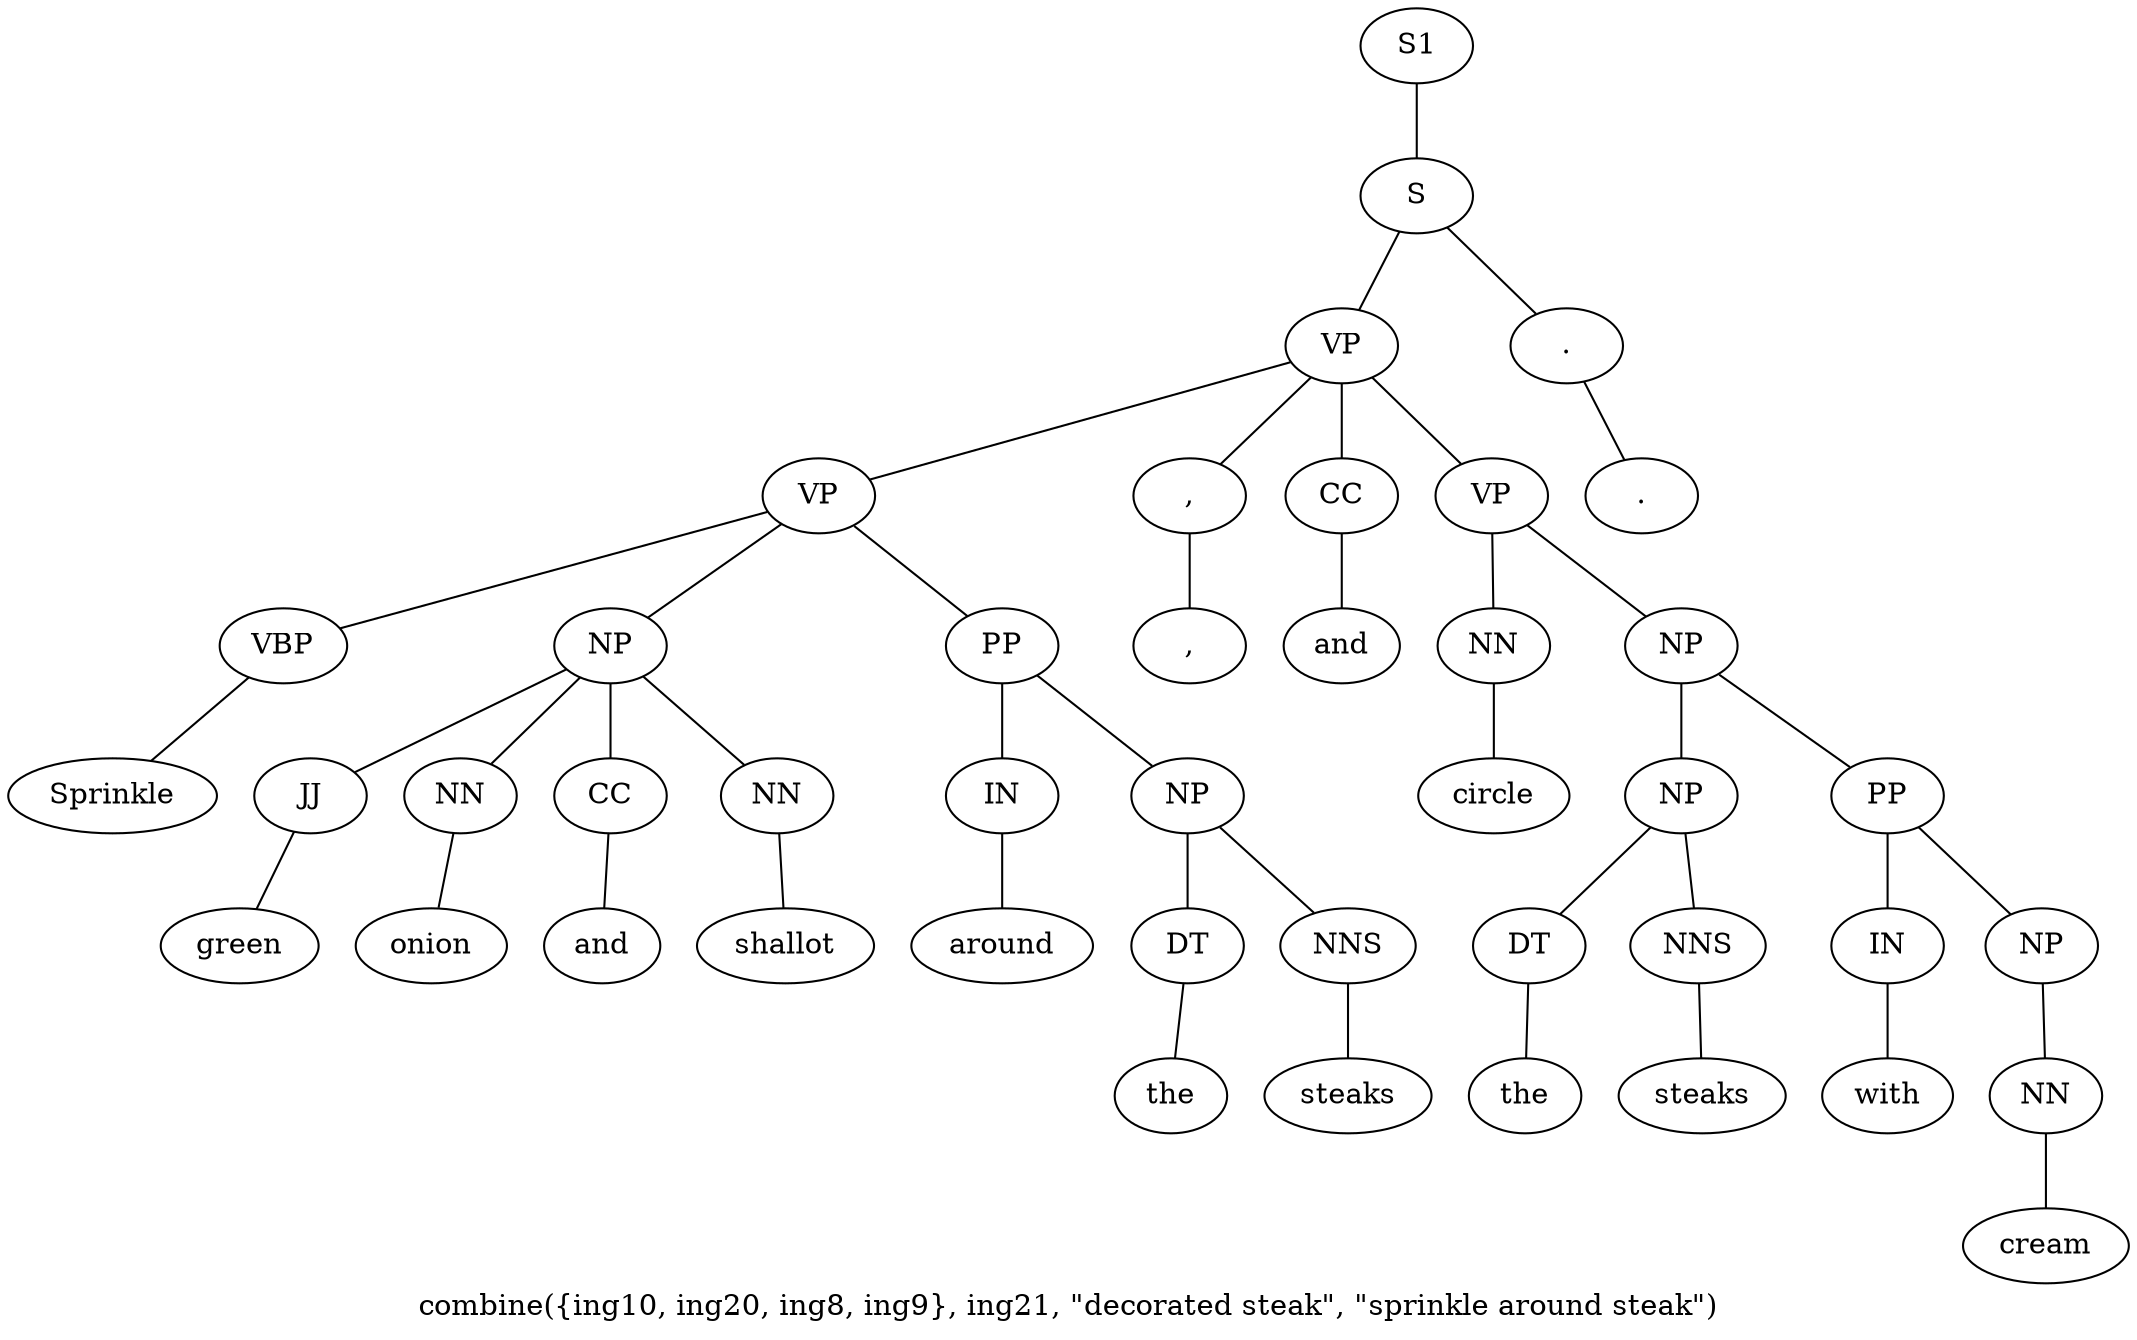 graph SyntaxGraph {
	label = "combine({ing10, ing20, ing8, ing9}, ing21, \"decorated steak\", \"sprinkle around steak\")";
	Node0 [label="S1"];
	Node1 [label="S"];
	Node2 [label="VP"];
	Node3 [label="VP"];
	Node4 [label="VBP"];
	Node5 [label="Sprinkle"];
	Node6 [label="NP"];
	Node7 [label="JJ"];
	Node8 [label="green"];
	Node9 [label="NN"];
	Node10 [label="onion"];
	Node11 [label="CC"];
	Node12 [label="and"];
	Node13 [label="NN"];
	Node14 [label="shallot"];
	Node15 [label="PP"];
	Node16 [label="IN"];
	Node17 [label="around"];
	Node18 [label="NP"];
	Node19 [label="DT"];
	Node20 [label="the"];
	Node21 [label="NNS"];
	Node22 [label="steaks"];
	Node23 [label=","];
	Node24 [label=","];
	Node25 [label="CC"];
	Node26 [label="and"];
	Node27 [label="VP"];
	Node28 [label="NN"];
	Node29 [label="circle"];
	Node30 [label="NP"];
	Node31 [label="NP"];
	Node32 [label="DT"];
	Node33 [label="the"];
	Node34 [label="NNS"];
	Node35 [label="steaks"];
	Node36 [label="PP"];
	Node37 [label="IN"];
	Node38 [label="with"];
	Node39 [label="NP"];
	Node40 [label="NN"];
	Node41 [label="cream"];
	Node42 [label="."];
	Node43 [label="."];

	Node0 -- Node1;
	Node1 -- Node2;
	Node1 -- Node42;
	Node2 -- Node3;
	Node2 -- Node23;
	Node2 -- Node25;
	Node2 -- Node27;
	Node3 -- Node4;
	Node3 -- Node6;
	Node3 -- Node15;
	Node4 -- Node5;
	Node6 -- Node7;
	Node6 -- Node9;
	Node6 -- Node11;
	Node6 -- Node13;
	Node7 -- Node8;
	Node9 -- Node10;
	Node11 -- Node12;
	Node13 -- Node14;
	Node15 -- Node16;
	Node15 -- Node18;
	Node16 -- Node17;
	Node18 -- Node19;
	Node18 -- Node21;
	Node19 -- Node20;
	Node21 -- Node22;
	Node23 -- Node24;
	Node25 -- Node26;
	Node27 -- Node28;
	Node27 -- Node30;
	Node28 -- Node29;
	Node30 -- Node31;
	Node30 -- Node36;
	Node31 -- Node32;
	Node31 -- Node34;
	Node32 -- Node33;
	Node34 -- Node35;
	Node36 -- Node37;
	Node36 -- Node39;
	Node37 -- Node38;
	Node39 -- Node40;
	Node40 -- Node41;
	Node42 -- Node43;
}
